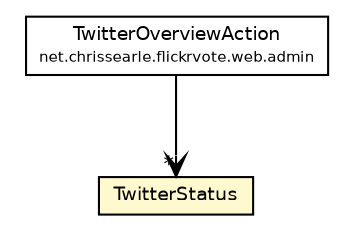 #!/usr/local/bin/dot
#
# Class diagram 
# Generated by UmlGraph version 4.6 (http://www.spinellis.gr/sw/umlgraph)
#

digraph G {
	edge [fontname="Helvetica",fontsize=10,labelfontname="Helvetica",labelfontsize=10];
	node [fontname="Helvetica",fontsize=10,shape=plaintext];
	// net.chrissearle.flickrvote.web.admin.TwitterOverviewAction
	c3380 [label=<<table border="0" cellborder="1" cellspacing="0" cellpadding="2" port="p" href="../admin/TwitterOverviewAction.html">
		<tr><td><table border="0" cellspacing="0" cellpadding="1">
			<tr><td> TwitterOverviewAction </td></tr>
			<tr><td><font point-size="7.0"> net.chrissearle.flickrvote.web.admin </font></td></tr>
		</table></td></tr>
		</table>>, fontname="Helvetica", fontcolor="black", fontsize=9.0];
	// net.chrissearle.flickrvote.web.model.TwitterStatus
	c3414 [label=<<table border="0" cellborder="1" cellspacing="0" cellpadding="2" port="p" bgcolor="lemonChiffon" href="./TwitterStatus.html">
		<tr><td><table border="0" cellspacing="0" cellpadding="1">
			<tr><td> TwitterStatus </td></tr>
		</table></td></tr>
		</table>>, fontname="Helvetica", fontcolor="black", fontsize=9.0];
	// net.chrissearle.flickrvote.web.admin.TwitterOverviewAction NAVASSOC net.chrissearle.flickrvote.web.model.TwitterStatus
	c3380:p -> c3414:p [taillabel="", label="", headlabel="*", fontname="Helvetica", fontcolor="black", fontsize=10.0, color="black", arrowhead=open];
}

